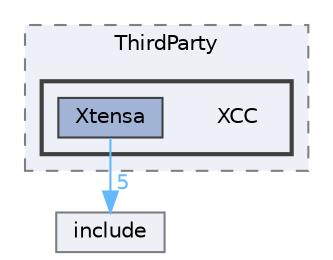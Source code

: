 digraph "D:/Projects/Raspberrypi_pico/pico_freertos_final/freertos_pico2/pico_freertos/FreeRTOS-Kernel/portable/ThirdParty/XCC"
{
 // LATEX_PDF_SIZE
  bgcolor="transparent";
  edge [fontname=Helvetica,fontsize=10,labelfontname=Helvetica,labelfontsize=10];
  node [fontname=Helvetica,fontsize=10,shape=box,height=0.2,width=0.4];
  compound=true
  subgraph clusterdir_d47c1b7ece71fdb3ba53b178e069a008 {
    graph [ bgcolor="#edf0f7", pencolor="grey50", label="ThirdParty", fontname=Helvetica,fontsize=10 style="filled,dashed", URL="dir_d47c1b7ece71fdb3ba53b178e069a008.html",tooltip=""]
  subgraph clusterdir_741c19d38c398978251786f840315afd {
    graph [ bgcolor="#edf0f7", pencolor="grey25", label="", fontname=Helvetica,fontsize=10 style="filled,bold", URL="dir_741c19d38c398978251786f840315afd.html",tooltip=""]
    dir_741c19d38c398978251786f840315afd [shape=plaintext, label="XCC"];
  dir_985e08ec2f2608ecb3f7a44994fbe023 [label="Xtensa", fillcolor="#a2b4d6", color="grey25", style="filled", URL="dir_985e08ec2f2608ecb3f7a44994fbe023.html",tooltip=""];
  }
  }
  dir_c69ece34c3f150cb2c6f1098178b172a [label="include", fillcolor="#edf0f7", color="grey50", style="filled", URL="dir_c69ece34c3f150cb2c6f1098178b172a.html",tooltip=""];
  dir_985e08ec2f2608ecb3f7a44994fbe023->dir_c69ece34c3f150cb2c6f1098178b172a [headlabel="5", labeldistance=1.5 headhref="dir_000254_000125.html" href="dir_000254_000125.html" color="steelblue1" fontcolor="steelblue1"];
}
